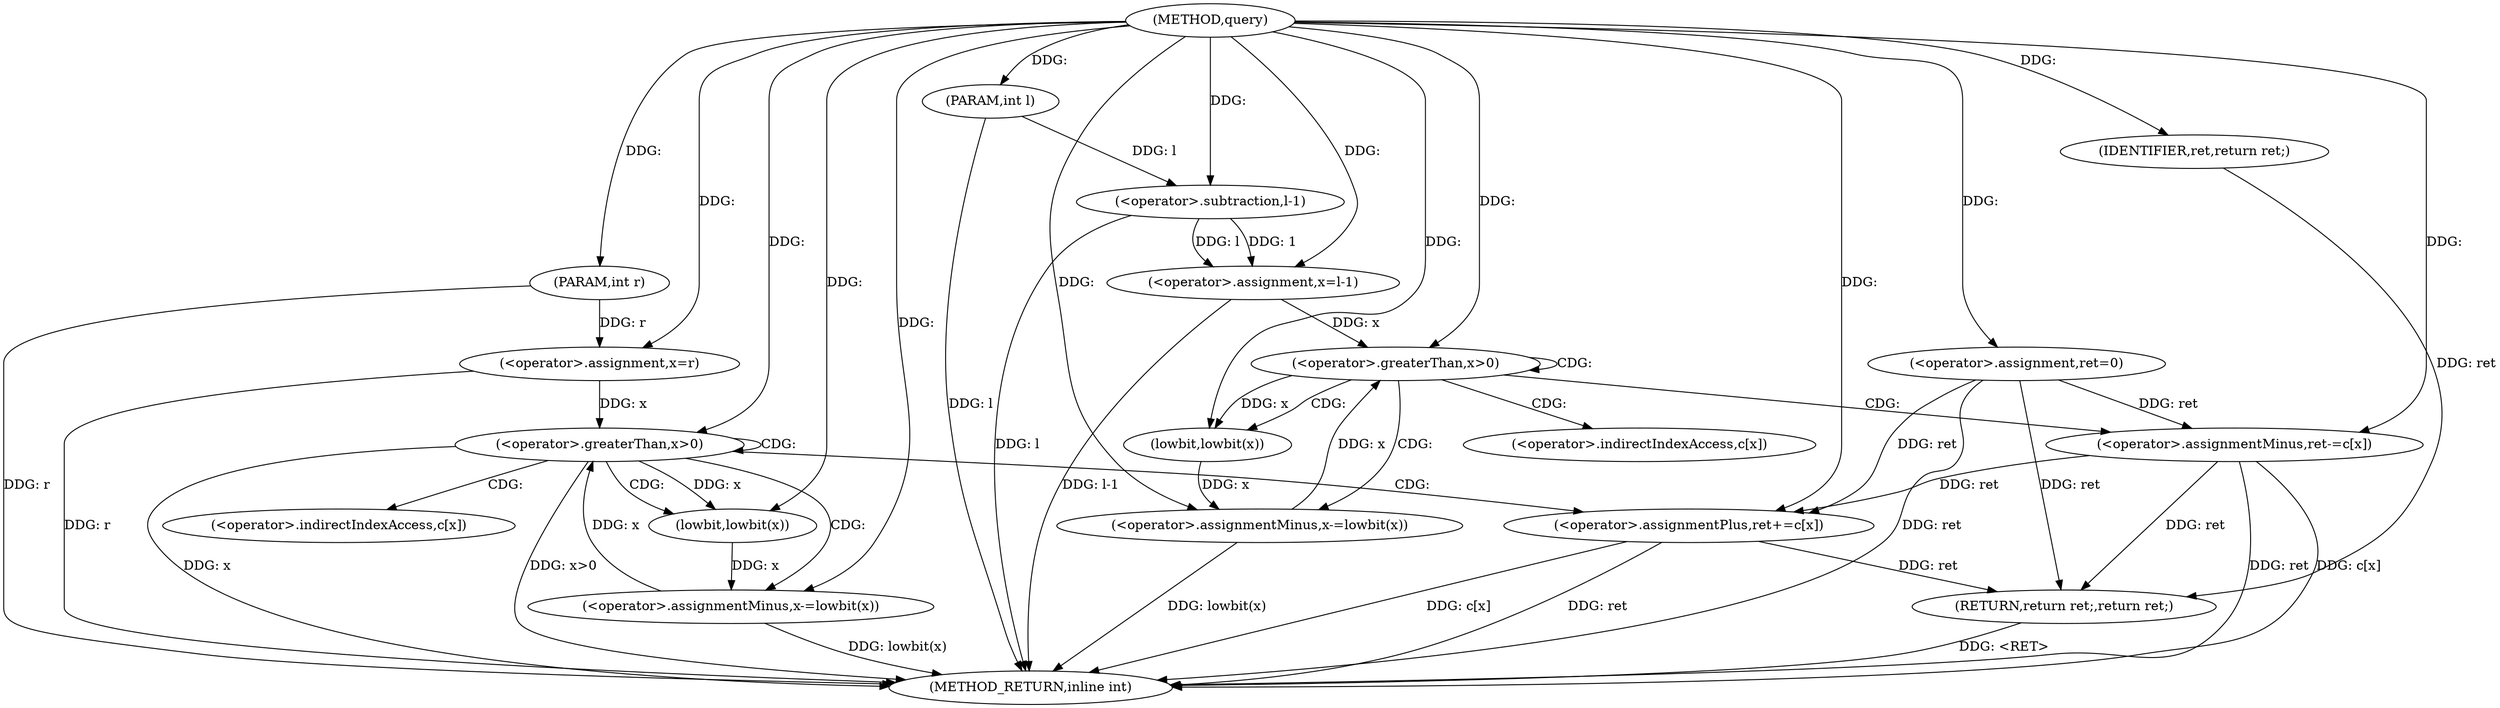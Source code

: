 digraph "query" {  
"1000289" [label = "(METHOD,query)" ]
"1000335" [label = "(METHOD_RETURN,inline int)" ]
"1000290" [label = "(PARAM,int l)" ]
"1000291" [label = "(PARAM,int r)" ]
"1000294" [label = "(<operator>.assignment,ret=0)" ]
"1000333" [label = "(RETURN,return ret;,return ret;)" ]
"1000299" [label = "(<operator>.assignment,x=l-1)" ]
"1000304" [label = "(<operator>.greaterThan,x>0)" ]
"1000307" [label = "(<operator>.assignmentMinus,x-=lowbit(x))" ]
"1000311" [label = "(<operator>.assignmentMinus,ret-=c[x])" ]
"1000318" [label = "(<operator>.assignment,x=r)" ]
"1000321" [label = "(<operator>.greaterThan,x>0)" ]
"1000324" [label = "(<operator>.assignmentMinus,x-=lowbit(x))" ]
"1000328" [label = "(<operator>.assignmentPlus,ret+=c[x])" ]
"1000334" [label = "(IDENTIFIER,ret,return ret;)" ]
"1000301" [label = "(<operator>.subtraction,l-1)" ]
"1000309" [label = "(lowbit,lowbit(x))" ]
"1000326" [label = "(lowbit,lowbit(x))" ]
"1000313" [label = "(<operator>.indirectIndexAccess,c[x])" ]
"1000330" [label = "(<operator>.indirectIndexAccess,c[x])" ]
  "1000333" -> "1000335"  [ label = "DDG: <RET>"] 
  "1000290" -> "1000335"  [ label = "DDG: l"] 
  "1000291" -> "1000335"  [ label = "DDG: r"] 
  "1000294" -> "1000335"  [ label = "DDG: ret"] 
  "1000301" -> "1000335"  [ label = "DDG: l"] 
  "1000299" -> "1000335"  [ label = "DDG: l-1"] 
  "1000318" -> "1000335"  [ label = "DDG: r"] 
  "1000321" -> "1000335"  [ label = "DDG: x"] 
  "1000321" -> "1000335"  [ label = "DDG: x>0"] 
  "1000328" -> "1000335"  [ label = "DDG: ret"] 
  "1000328" -> "1000335"  [ label = "DDG: c[x]"] 
  "1000324" -> "1000335"  [ label = "DDG: lowbit(x)"] 
  "1000311" -> "1000335"  [ label = "DDG: ret"] 
  "1000311" -> "1000335"  [ label = "DDG: c[x]"] 
  "1000307" -> "1000335"  [ label = "DDG: lowbit(x)"] 
  "1000289" -> "1000290"  [ label = "DDG: "] 
  "1000289" -> "1000291"  [ label = "DDG: "] 
  "1000289" -> "1000294"  [ label = "DDG: "] 
  "1000334" -> "1000333"  [ label = "DDG: ret"] 
  "1000294" -> "1000333"  [ label = "DDG: ret"] 
  "1000328" -> "1000333"  [ label = "DDG: ret"] 
  "1000311" -> "1000333"  [ label = "DDG: ret"] 
  "1000301" -> "1000299"  [ label = "DDG: 1"] 
  "1000301" -> "1000299"  [ label = "DDG: l"] 
  "1000309" -> "1000307"  [ label = "DDG: x"] 
  "1000291" -> "1000318"  [ label = "DDG: r"] 
  "1000289" -> "1000318"  [ label = "DDG: "] 
  "1000326" -> "1000324"  [ label = "DDG: x"] 
  "1000289" -> "1000334"  [ label = "DDG: "] 
  "1000289" -> "1000299"  [ label = "DDG: "] 
  "1000299" -> "1000304"  [ label = "DDG: x"] 
  "1000307" -> "1000304"  [ label = "DDG: x"] 
  "1000289" -> "1000304"  [ label = "DDG: "] 
  "1000289" -> "1000307"  [ label = "DDG: "] 
  "1000294" -> "1000311"  [ label = "DDG: ret"] 
  "1000289" -> "1000311"  [ label = "DDG: "] 
  "1000318" -> "1000321"  [ label = "DDG: x"] 
  "1000324" -> "1000321"  [ label = "DDG: x"] 
  "1000289" -> "1000321"  [ label = "DDG: "] 
  "1000289" -> "1000324"  [ label = "DDG: "] 
  "1000294" -> "1000328"  [ label = "DDG: ret"] 
  "1000311" -> "1000328"  [ label = "DDG: ret"] 
  "1000289" -> "1000328"  [ label = "DDG: "] 
  "1000290" -> "1000301"  [ label = "DDG: l"] 
  "1000289" -> "1000301"  [ label = "DDG: "] 
  "1000304" -> "1000309"  [ label = "DDG: x"] 
  "1000289" -> "1000309"  [ label = "DDG: "] 
  "1000321" -> "1000326"  [ label = "DDG: x"] 
  "1000289" -> "1000326"  [ label = "DDG: "] 
  "1000304" -> "1000309"  [ label = "CDG: "] 
  "1000304" -> "1000304"  [ label = "CDG: "] 
  "1000304" -> "1000311"  [ label = "CDG: "] 
  "1000304" -> "1000307"  [ label = "CDG: "] 
  "1000304" -> "1000313"  [ label = "CDG: "] 
  "1000321" -> "1000328"  [ label = "CDG: "] 
  "1000321" -> "1000326"  [ label = "CDG: "] 
  "1000321" -> "1000330"  [ label = "CDG: "] 
  "1000321" -> "1000324"  [ label = "CDG: "] 
  "1000321" -> "1000321"  [ label = "CDG: "] 
}
